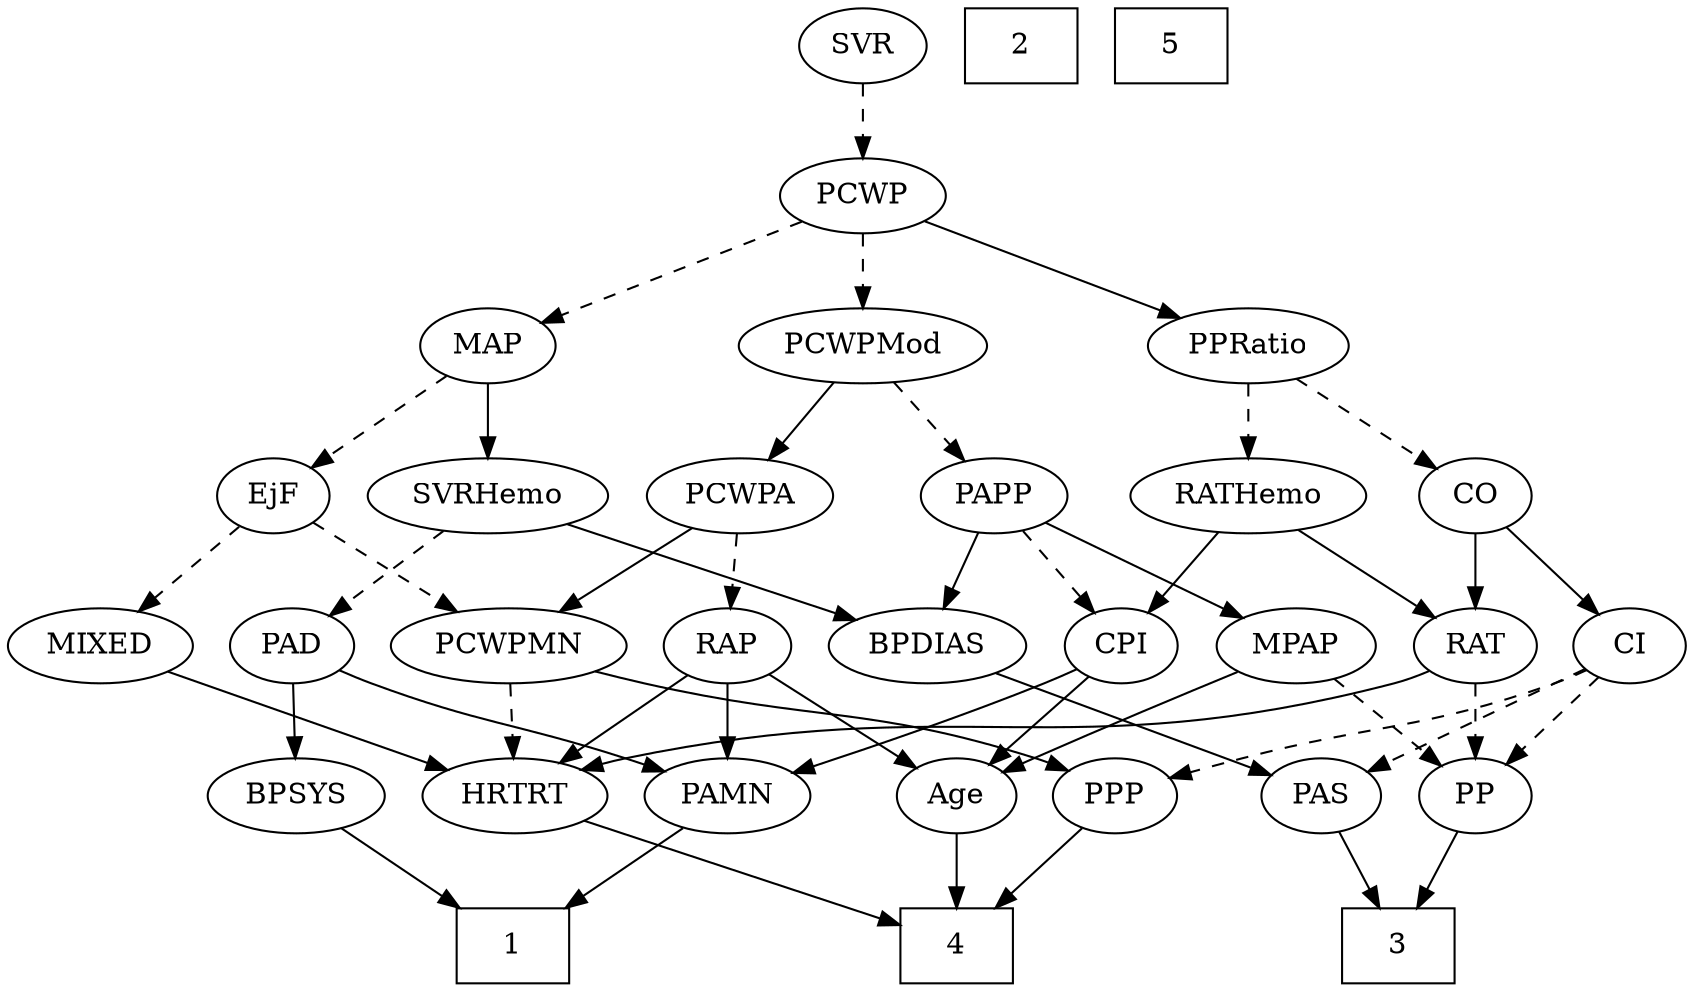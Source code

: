 strict digraph {
	graph [bb="0,0,753.6,468"];
	node [label="\N"];
	1	[height=0.5,
		pos="135.6,18",
		shape=box,
		width=0.75];
	2	[height=0.5,
		pos="458.6,450",
		shape=box,
		width=0.75];
	3	[height=0.5,
		pos="618.6,18",
		shape=box,
		width=0.75];
	4	[height=0.5,
		pos="410.6,18",
		shape=box,
		width=0.75];
	5	[height=0.5,
		pos="530.6,450",
		shape=box,
		width=0.75];
	RAP	[height=0.5,
		pos="201.6,162",
		width=0.77632];
	PAMN	[height=0.5,
		pos="181.6,90",
		width=1.011];
	RAP -> PAMN	[pos="e,186.53,108.28 196.76,144.05 194.53,136.26 191.83,126.82 189.33,118.08",
		style=solid];
	HRTRT	[height=0.5,
		pos="297.6,90",
		width=1.1013];
	RAP -> HRTRT	[pos="e,277.63,105.56 219.65,147.83 233.59,137.68 253.12,123.43 269.15,111.74",
		style=solid];
	Age	[height=0.5,
		pos="410.6,90",
		width=0.75];
	RAP -> Age	[pos="e,385.76,97.544 223.31,150.45 228.28,148.19 233.58,145.92 238.6,144 285.36,126.14 340.94,109.88 376,100.21",
		style=solid];
	PAS	[height=0.5,
		pos="582.6,90",
		width=0.75];
	PAS -> 3	[pos="e,609.79,36.124 590.95,72.765 595.14,64.611 600.33,54.529 605.07,45.307",
		style=solid];
	PAD	[height=0.5,
		pos="28.597,162",
		width=0.79437];
	PAD -> PAMN	[pos="e,155.86,102.78 51.173,150.67 76.266,139.19 117.11,120.5 146.41,107.1",
		style=solid];
	BPSYS	[height=0.5,
		pos="49.597,90",
		width=1.0471];
	PAD -> BPSYS	[pos="e,44.415,108.28 33.681,144.05 36.019,136.26 38.851,126.82 41.474,118.08",
		style=solid];
	PAMN -> 1	[pos="e,146.85,36.124 170.93,72.765 165.46,64.44 158.67,54.104 152.5,44.725",
		style=solid];
	PCWP	[height=0.5,
		pos="385.6,378",
		width=0.97491];
	PCWPMod	[height=0.5,
		pos="385.6,306",
		width=1.4443];
	PCWP -> PCWPMod	[pos="e,385.6,324.1 385.6,359.7 385.6,351.98 385.6,342.71 385.6,334.11",
		style=dashed];
	MAP	[height=0.5,
		pos="244.6,306",
		width=0.84854];
	PCWP -> MAP	[pos="e,267.12,318.18 361.36,364.97 337.8,353.27 301.89,335.44 276.12,322.65",
		style=dashed];
	PPRatio	[height=0.5,
		pos="535.6,306",
		width=1.1013];
	PCWP -> PPRatio	[pos="e,508.89,319.46 410.7,365.28 435.03,353.93 472.16,336.61 499.62,323.79",
		style=solid];
	PCWPA	[height=0.5,
		pos="331.6,234",
		width=1.1555];
	PCWPMod -> PCWPA	[pos="e,344.3,251.47 372.8,288.41 366.14,279.78 357.87,269.06 350.5,259.5",
		style=solid];
	PAPP	[height=0.5,
		pos="431.6,234",
		width=0.88464];
	PCWPMod -> PAPP	[pos="e,420.88,251.31 396.73,288.05 402.29,279.59 409.13,269.19 415.27,259.84",
		style=dashed];
	PCWPA -> RAP	[pos="e,222.3,174.15 306.53,219.5 285,207.91 253.93,191.18 231.18,178.93",
		style=dashed];
	PCWPMN	[height=0.5,
		pos="297.6,162",
		width=1.3902];
	PCWPA -> PCWPMN	[pos="e,305.75,179.79 323.37,216.05 319.4,207.89 314.55,197.91 310.14,188.82",
		style=solid];
	PCWPMN -> HRTRT	[pos="e,297.6,108.1 297.6,143.7 297.6,135.98 297.6,126.71 297.6,118.11",
		style=dashed];
	PPP	[height=0.5,
		pos="482.6,90",
		width=0.75];
	PCWPMN -> PPP	[pos="e,461.43,101.42 333.5,149.35 363.92,139.21 408.53,123.71 446.6,108 448.42,107.25 450.28,106.45 452.15,105.63",
		style=solid];
	CO	[height=0.5,
		pos="654.6,234",
		width=0.75];
	CI	[height=0.5,
		pos="726.6,162",
		width=0.75];
	CO -> CI	[pos="e,711.8,177.38 669.17,218.83 679.35,208.94 693.12,195.55 704.63,184.36",
		style=solid];
	RAT	[height=0.5,
		pos="654.6,162",
		width=0.75827];
	CO -> RAT	[pos="e,654.6,180.1 654.6,215.7 654.6,207.98 654.6,198.71 654.6,190.11",
		style=solid];
	CI -> PAS	[pos="e,603.93,101.37 705.35,150.67 681,138.83 640.88,119.33 613.17,105.86",
		style=dashed];
	PP	[height=0.5,
		pos="654.6,90",
		width=0.75];
	CI -> PP	[pos="e,669.39,105.38 712.03,146.83 701.85,136.94 688.07,123.55 676.57,112.36",
		style=dashed];
	CI -> PPP	[pos="e,507.19,97.623 705.57,150.23 700.73,147.98 695.54,145.77 690.6,144 628.47,121.81 610.48,124.47 546.6,108 537.03,105.53 526.68,102.81 \
517.14,100.28",
		style=dashed];
	SVRHemo	[height=0.5,
		pos="149.6,234",
		width=1.3902];
	SVRHemo -> PAD	[pos="e,49.114,174.87 124.23,218.33 104.88,207.13 78.192,191.69 57.925,179.97",
		style=dashed];
	BPDIAS	[height=0.5,
		pos="407.6,162",
		width=1.1735];
	SVRHemo -> BPDIAS	[pos="e,375.89,174.02 186.99,221.97 194.14,219.93 201.59,217.86 208.6,216 274.03,198.62 291.54,198.72 356.6,180 359.74,179.1 362.97,178.12 \
366.22,177.11",
		style=solid];
	MIXED	[height=0.5,
		pos="115.6,162",
		width=1.1193];
	MIXED -> HRTRT	[pos="e,268.27,102.28 145.24,149.6 176.14,137.71 224.69,119.04 258.66,105.97",
		style=solid];
	BPSYS -> 1	[pos="e,114.66,36.04 67.836,74.155 79.08,65.003 93.75,53.061 106.56,42.631",
		style=solid];
	BPDIAS -> PAS	[pos="e,560.02,100.03 437.28,149.13 468.74,136.54 518.26,116.74 550.58,103.81",
		style=solid];
	HRTRT -> 4	[pos="e,383.25,35.939 320.19,75.003 335.66,65.422 356.51,52.508 374.28,41.496",
		style=solid];
	RATHemo	[height=0.5,
		pos="535.6,234",
		width=1.3721];
	CPI	[height=0.5,
		pos="494.6,162",
		width=0.75];
	RATHemo -> CPI	[pos="e,504.15,179.31 525.67,216.05 520.77,207.68 514.75,197.4 509.32,188.13",
		style=solid];
	RATHemo -> RAT	[pos="e,634.8,174.65 560.54,218.33 579.69,207.06 606.15,191.5 626.13,179.75",
		style=solid];
	MAP -> SVRHemo	[pos="e,170.5,250.41 226.28,291.5 212.81,281.58 194.24,267.89 178.74,256.48",
		style=solid];
	EjF	[height=0.5,
		pos="244.6,234",
		width=0.75];
	MAP -> EjF	[pos="e,244.6,252.1 244.6,287.7 244.6,279.98 244.6,270.71 244.6,262.11",
		style=dashed];
	MPAP	[height=0.5,
		pos="574.6,162",
		width=0.97491];
	MPAP -> PP	[pos="e,638.74,104.87 591.56,146.15 603,136.15 618.25,122.8 630.89,111.75",
		style=dashed];
	MPAP -> Age	[pos="e,431.84,101.24 547.47,150.21 521.44,139.76 481.12,123.29 446.6,108 444.8,107.2 442.95,106.37 441.09,105.53",
		style=solid];
	CPI -> PAMN	[pos="e,212.84,99.469 474.04,150.12 469.09,147.83 463.74,145.62 458.6,144 368.29,115.52 341.23,127.66 248.6,108 240.16,106.21 231.18,104.08 \
222.62,101.95",
		style=solid];
	CPI -> Age	[pos="e,426.74,104.46 478.4,147.5 465.97,137.14 448.61,122.67 434.57,110.97",
		style=solid];
	PP -> 3	[pos="e,627.4,36.124 646.25,72.765 642.05,64.611 636.87,54.529 632.13,45.307",
		style=solid];
	PPP -> 4	[pos="e,428.2,36.113 468.03,74.834 458.68,65.746 446.3,53.71 435.43,43.141",
		style=solid];
	PAPP -> BPDIAS	[pos="e,413.52,180.28 425.79,216.05 423.09,208.18 419.81,198.62 416.78,189.79",
		style=solid];
	PAPP -> MPAP	[pos="e,549.87,175.1 454.89,221.6 478.15,210.21 514.15,192.59 540.6,179.64",
		style=solid];
	PAPP -> CPI	[pos="e,481.09,178.01 445.58,217.46 454.01,208.09 464.91,195.99 474.28,185.57",
		style=dashed];
	SVR	[height=0.5,
		pos="385.6,450",
		width=0.77632];
	SVR -> PCWP	[pos="e,385.6,396.1 385.6,431.7 385.6,423.98 385.6,414.71 385.6,406.11",
		style=dashed];
	RAT -> HRTRT	[pos="e,331.99,99.139 634.07,150.04 629.12,147.75 623.76,145.56 618.6,144 513.68,112.25 482.41,127.83 374.6,108 363.99,106.05 352.61,103.69 \
341.95,101.35",
		style=solid];
	RAT -> PP	[pos="e,654.6,108.1 654.6,143.7 654.6,135.98 654.6,126.71 654.6,118.11",
		style=dashed];
	PPRatio -> CO	[pos="e,634.98,246.54 558.82,291.34 578.15,279.97 605.73,263.74 626.34,251.62",
		style=dashed];
	PPRatio -> RATHemo	[pos="e,535.6,252.1 535.6,287.7 535.6,279.98 535.6,270.71 535.6,262.11",
		style=dashed];
	Age -> 4	[pos="e,410.6,36.104 410.6,71.697 410.6,63.983 410.6,54.712 410.6,46.112",
		style=solid];
	EjF -> PCWPMN	[pos="e,285.13,179.47 256.36,217.46 263.03,208.65 271.53,197.43 279.08,187.46",
		style=dashed];
	EjF -> MIXED	[pos="e,140.36,176.43 224.16,221.91 204.09,211.02 173.12,194.21 149.38,181.33",
		style=dashed];
}
